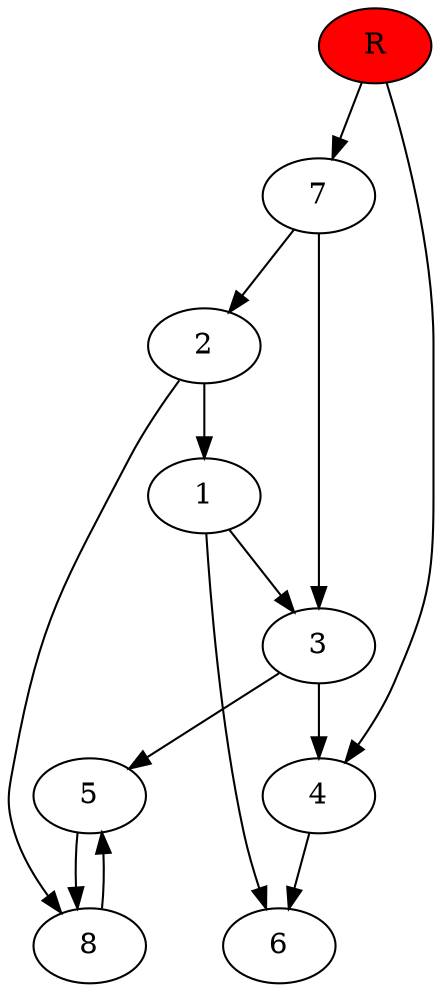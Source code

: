 digraph prb59907 {
	1
	2
	3
	4
	5
	6
	7
	8
	R [fillcolor="#ff0000" style=filled]
	1 -> 3
	1 -> 6
	2 -> 1
	2 -> 8
	3 -> 4
	3 -> 5
	4 -> 6
	5 -> 8
	7 -> 2
	7 -> 3
	8 -> 5
	R -> 4
	R -> 7
}
